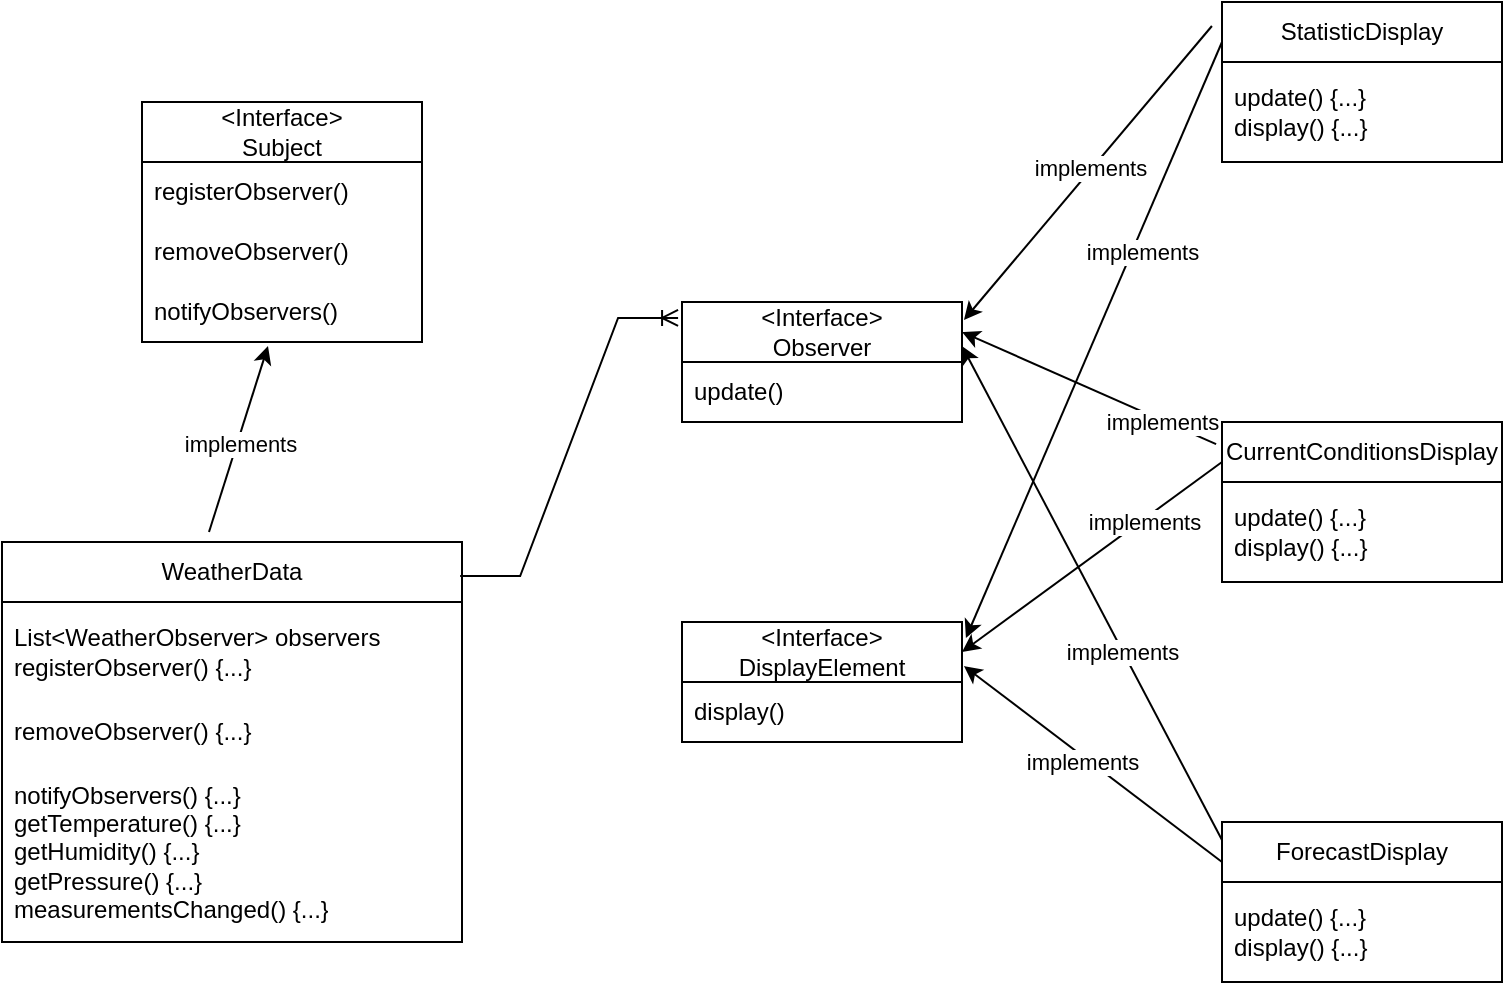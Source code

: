 <mxfile version="24.0.4" type="device">
  <diagram id="R2lEEEUBdFMjLlhIrx00" name="Page-1">
    <mxGraphModel dx="1026" dy="743" grid="1" gridSize="10" guides="1" tooltips="1" connect="1" arrows="1" fold="1" page="1" pageScale="1" pageWidth="850" pageHeight="1100" math="0" shadow="0" extFonts="Permanent Marker^https://fonts.googleapis.com/css?family=Permanent+Marker">
      <root>
        <mxCell id="0" />
        <mxCell id="1" parent="0" />
        <mxCell id="3wP5pg-CLS-yrImlzWJr-1" value="WeatherData" style="swimlane;fontStyle=0;childLayout=stackLayout;horizontal=1;startSize=30;horizontalStack=0;resizeParent=1;resizeParentMax=0;resizeLast=0;collapsible=1;marginBottom=0;whiteSpace=wrap;html=1;" parent="1" vertex="1">
          <mxGeometry x="40" y="320" width="230" height="200" as="geometry">
            <mxRectangle x="110" y="320" width="110" height="30" as="alternateBounds" />
          </mxGeometry>
        </mxCell>
        <mxCell id="3wP5pg-CLS-yrImlzWJr-2" value="&lt;div&gt;List&amp;lt;WeatherObserver&amp;gt; observers&lt;/div&gt;registerObserver() {...}" style="text;strokeColor=none;fillColor=none;align=left;verticalAlign=middle;spacingLeft=4;spacingRight=4;overflow=hidden;points=[[0,0.5],[1,0.5]];portConstraint=eastwest;rotatable=0;whiteSpace=wrap;html=1;" parent="3wP5pg-CLS-yrImlzWJr-1" vertex="1">
          <mxGeometry y="30" width="230" height="50" as="geometry" />
        </mxCell>
        <mxCell id="3wP5pg-CLS-yrImlzWJr-3" value="removeObserver() {...}" style="text;strokeColor=none;fillColor=none;align=left;verticalAlign=middle;spacingLeft=4;spacingRight=4;overflow=hidden;points=[[0,0.5],[1,0.5]];portConstraint=eastwest;rotatable=0;whiteSpace=wrap;html=1;" parent="3wP5pg-CLS-yrImlzWJr-1" vertex="1">
          <mxGeometry y="80" width="230" height="30" as="geometry" />
        </mxCell>
        <mxCell id="3wP5pg-CLS-yrImlzWJr-4" value="notifyObservers() {...}&lt;div&gt;getTemperature()&amp;nbsp;&lt;span style=&quot;background-color: initial;&quot;&gt;{...}&lt;/span&gt;&lt;br&gt;&lt;/div&gt;&lt;div&gt;getHumidity()&amp;nbsp;&lt;span style=&quot;background-color: initial;&quot;&gt;{...}&lt;/span&gt;&lt;br&gt;&lt;/div&gt;&lt;div&gt;getPressure()&amp;nbsp;&lt;span style=&quot;background-color: initial;&quot;&gt;{...}&lt;/span&gt;&lt;br&gt;&lt;/div&gt;&lt;div&gt;measurementsChanged()&amp;nbsp;&lt;span style=&quot;background-color: initial;&quot;&gt;{...}&lt;/span&gt;&lt;br&gt;&lt;/div&gt;" style="text;strokeColor=none;fillColor=none;align=left;verticalAlign=middle;spacingLeft=4;spacingRight=4;overflow=hidden;points=[[0,0.5],[1,0.5]];portConstraint=eastwest;rotatable=0;whiteSpace=wrap;html=1;" parent="3wP5pg-CLS-yrImlzWJr-1" vertex="1">
          <mxGeometry y="110" width="230" height="90" as="geometry" />
        </mxCell>
        <mxCell id="3wP5pg-CLS-yrImlzWJr-5" value="&amp;lt;Interface&amp;gt;&lt;div&gt;Subject&lt;/div&gt;" style="swimlane;fontStyle=0;childLayout=stackLayout;horizontal=1;startSize=30;horizontalStack=0;resizeParent=1;resizeParentMax=0;resizeLast=0;collapsible=1;marginBottom=0;whiteSpace=wrap;html=1;" parent="1" vertex="1">
          <mxGeometry x="110" y="100" width="140" height="120" as="geometry" />
        </mxCell>
        <mxCell id="3wP5pg-CLS-yrImlzWJr-6" value="registerObserver()" style="text;strokeColor=none;fillColor=none;align=left;verticalAlign=middle;spacingLeft=4;spacingRight=4;overflow=hidden;points=[[0,0.5],[1,0.5]];portConstraint=eastwest;rotatable=0;whiteSpace=wrap;html=1;" parent="3wP5pg-CLS-yrImlzWJr-5" vertex="1">
          <mxGeometry y="30" width="140" height="30" as="geometry" />
        </mxCell>
        <mxCell id="3wP5pg-CLS-yrImlzWJr-7" value="removeObserver()" style="text;strokeColor=none;fillColor=none;align=left;verticalAlign=middle;spacingLeft=4;spacingRight=4;overflow=hidden;points=[[0,0.5],[1,0.5]];portConstraint=eastwest;rotatable=0;whiteSpace=wrap;html=1;" parent="3wP5pg-CLS-yrImlzWJr-5" vertex="1">
          <mxGeometry y="60" width="140" height="30" as="geometry" />
        </mxCell>
        <mxCell id="3wP5pg-CLS-yrImlzWJr-8" value="notifyObservers()" style="text;strokeColor=none;fillColor=none;align=left;verticalAlign=middle;spacingLeft=4;spacingRight=4;overflow=hidden;points=[[0,0.5],[1,0.5]];portConstraint=eastwest;rotatable=0;whiteSpace=wrap;html=1;" parent="3wP5pg-CLS-yrImlzWJr-5" vertex="1">
          <mxGeometry y="90" width="140" height="30" as="geometry" />
        </mxCell>
        <mxCell id="3wP5pg-CLS-yrImlzWJr-9" value="" style="endArrow=classic;html=1;rounded=0;entryX=0.45;entryY=1.067;entryDx=0;entryDy=0;entryPerimeter=0;exitX=0.45;exitY=-0.025;exitDx=0;exitDy=0;exitPerimeter=0;" parent="1" source="3wP5pg-CLS-yrImlzWJr-1" target="3wP5pg-CLS-yrImlzWJr-8" edge="1">
          <mxGeometry width="50" height="50" relative="1" as="geometry">
            <mxPoint x="370" y="310" as="sourcePoint" />
            <mxPoint x="420" y="260" as="targetPoint" />
          </mxGeometry>
        </mxCell>
        <mxCell id="3wP5pg-CLS-yrImlzWJr-10" value="implements" style="edgeLabel;html=1;align=center;verticalAlign=middle;resizable=0;points=[];" parent="3wP5pg-CLS-yrImlzWJr-9" vertex="1" connectable="0">
          <mxGeometry x="-0.032" y="-1" relative="1" as="geometry">
            <mxPoint as="offset" />
          </mxGeometry>
        </mxCell>
        <mxCell id="3wP5pg-CLS-yrImlzWJr-11" value="&amp;lt;Interface&amp;gt;&lt;div&gt;Observer&lt;/div&gt;" style="swimlane;fontStyle=0;childLayout=stackLayout;horizontal=1;startSize=30;horizontalStack=0;resizeParent=1;resizeParentMax=0;resizeLast=0;collapsible=1;marginBottom=0;whiteSpace=wrap;html=1;" parent="1" vertex="1">
          <mxGeometry x="380" y="200" width="140" height="60" as="geometry" />
        </mxCell>
        <mxCell id="3wP5pg-CLS-yrImlzWJr-12" value="update()" style="text;strokeColor=none;fillColor=none;align=left;verticalAlign=middle;spacingLeft=4;spacingRight=4;overflow=hidden;points=[[0,0.5],[1,0.5]];portConstraint=eastwest;rotatable=0;whiteSpace=wrap;html=1;" parent="3wP5pg-CLS-yrImlzWJr-11" vertex="1">
          <mxGeometry y="30" width="140" height="30" as="geometry" />
        </mxCell>
        <mxCell id="3wP5pg-CLS-yrImlzWJr-15" value="StatisticDisplay" style="swimlane;fontStyle=0;childLayout=stackLayout;horizontal=1;startSize=30;horizontalStack=0;resizeParent=1;resizeParentMax=0;resizeLast=0;collapsible=1;marginBottom=0;whiteSpace=wrap;html=1;" parent="1" vertex="1">
          <mxGeometry x="650" y="50" width="140" height="80" as="geometry">
            <mxRectangle x="110" y="320" width="110" height="30" as="alternateBounds" />
          </mxGeometry>
        </mxCell>
        <mxCell id="3wP5pg-CLS-yrImlzWJr-18" value="&lt;div&gt;update() {...}&lt;br&gt;&lt;/div&gt;&lt;div&gt;display() {...}&lt;br&gt;&lt;/div&gt;" style="text;strokeColor=none;fillColor=none;align=left;verticalAlign=middle;spacingLeft=4;spacingRight=4;overflow=hidden;points=[[0,0.5],[1,0.5]];portConstraint=eastwest;rotatable=0;whiteSpace=wrap;html=1;" parent="3wP5pg-CLS-yrImlzWJr-15" vertex="1">
          <mxGeometry y="30" width="140" height="50" as="geometry" />
        </mxCell>
        <mxCell id="3wP5pg-CLS-yrImlzWJr-19" value="CurrentConditionsDisplay" style="swimlane;fontStyle=0;childLayout=stackLayout;horizontal=1;startSize=30;horizontalStack=0;resizeParent=1;resizeParentMax=0;resizeLast=0;collapsible=1;marginBottom=0;whiteSpace=wrap;html=1;" parent="1" vertex="1">
          <mxGeometry x="650" y="260" width="140" height="80" as="geometry">
            <mxRectangle x="110" y="320" width="110" height="30" as="alternateBounds" />
          </mxGeometry>
        </mxCell>
        <mxCell id="3wP5pg-CLS-yrImlzWJr-22" value="&lt;div&gt;update() {...}&lt;br&gt;&lt;/div&gt;&lt;div&gt;display() {...}&lt;br&gt;&lt;/div&gt;" style="text;strokeColor=none;fillColor=none;align=left;verticalAlign=middle;spacingLeft=4;spacingRight=4;overflow=hidden;points=[[0,0.5],[1,0.5]];portConstraint=eastwest;rotatable=0;whiteSpace=wrap;html=1;" parent="3wP5pg-CLS-yrImlzWJr-19" vertex="1">
          <mxGeometry y="30" width="140" height="50" as="geometry" />
        </mxCell>
        <mxCell id="3wP5pg-CLS-yrImlzWJr-23" value="ForecastDisplay" style="swimlane;fontStyle=0;childLayout=stackLayout;horizontal=1;startSize=30;horizontalStack=0;resizeParent=1;resizeParentMax=0;resizeLast=0;collapsible=1;marginBottom=0;whiteSpace=wrap;html=1;" parent="1" vertex="1">
          <mxGeometry x="650" y="460" width="140" height="80" as="geometry">
            <mxRectangle x="110" y="320" width="110" height="30" as="alternateBounds" />
          </mxGeometry>
        </mxCell>
        <mxCell id="3wP5pg-CLS-yrImlzWJr-26" value="&lt;div&gt;update() {...}&lt;br&gt;&lt;/div&gt;&lt;div&gt;display() {...}&lt;br&gt;&lt;/div&gt;" style="text;strokeColor=none;fillColor=none;align=left;verticalAlign=middle;spacingLeft=4;spacingRight=4;overflow=hidden;points=[[0,0.5],[1,0.5]];portConstraint=eastwest;rotatable=0;whiteSpace=wrap;html=1;" parent="3wP5pg-CLS-yrImlzWJr-23" vertex="1">
          <mxGeometry y="30" width="140" height="50" as="geometry" />
        </mxCell>
        <mxCell id="3wP5pg-CLS-yrImlzWJr-42" value="" style="edgeStyle=entityRelationEdgeStyle;fontSize=12;html=1;endArrow=ERoneToMany;rounded=0;exitX=0.996;exitY=0.085;exitDx=0;exitDy=0;exitPerimeter=0;entryX=-0.014;entryY=0.133;entryDx=0;entryDy=0;entryPerimeter=0;" parent="1" source="3wP5pg-CLS-yrImlzWJr-1" target="3wP5pg-CLS-yrImlzWJr-11" edge="1">
          <mxGeometry width="100" height="100" relative="1" as="geometry">
            <mxPoint x="330" y="350" as="sourcePoint" />
            <mxPoint x="430" y="250" as="targetPoint" />
          </mxGeometry>
        </mxCell>
        <mxCell id="3wP5pg-CLS-yrImlzWJr-43" value="&amp;lt;Interface&amp;gt;&lt;div&gt;DisplayElement&lt;/div&gt;" style="swimlane;fontStyle=0;childLayout=stackLayout;horizontal=1;startSize=30;horizontalStack=0;resizeParent=1;resizeParentMax=0;resizeLast=0;collapsible=1;marginBottom=0;whiteSpace=wrap;html=1;" parent="1" vertex="1">
          <mxGeometry x="380" y="360" width="140" height="60" as="geometry" />
        </mxCell>
        <mxCell id="3wP5pg-CLS-yrImlzWJr-44" value="display()" style="text;strokeColor=none;fillColor=none;align=left;verticalAlign=middle;spacingLeft=4;spacingRight=4;overflow=hidden;points=[[0,0.5],[1,0.5]];portConstraint=eastwest;rotatable=0;whiteSpace=wrap;html=1;" parent="3wP5pg-CLS-yrImlzWJr-43" vertex="1">
          <mxGeometry y="30" width="140" height="30" as="geometry" />
        </mxCell>
        <mxCell id="3wP5pg-CLS-yrImlzWJr-47" value="" style="endArrow=classic;html=1;rounded=0;entryX=1.007;entryY=0.15;entryDx=0;entryDy=0;entryPerimeter=0;exitX=-0.036;exitY=0.15;exitDx=0;exitDy=0;exitPerimeter=0;" parent="1" source="3wP5pg-CLS-yrImlzWJr-15" target="3wP5pg-CLS-yrImlzWJr-11" edge="1">
          <mxGeometry width="50" height="50" relative="1" as="geometry">
            <mxPoint x="550" y="130" as="sourcePoint" />
            <mxPoint x="579" y="37" as="targetPoint" />
          </mxGeometry>
        </mxCell>
        <mxCell id="3wP5pg-CLS-yrImlzWJr-48" value="implements" style="edgeLabel;html=1;align=center;verticalAlign=middle;resizable=0;points=[];" parent="3wP5pg-CLS-yrImlzWJr-47" vertex="1" connectable="0">
          <mxGeometry x="-0.032" y="-1" relative="1" as="geometry">
            <mxPoint as="offset" />
          </mxGeometry>
        </mxCell>
        <mxCell id="3wP5pg-CLS-yrImlzWJr-49" value="" style="endArrow=classic;html=1;rounded=0;entryX=1;entryY=0.25;entryDx=0;entryDy=0;exitX=-0.021;exitY=0.138;exitDx=0;exitDy=0;exitPerimeter=0;" parent="1" source="3wP5pg-CLS-yrImlzWJr-19" target="3wP5pg-CLS-yrImlzWJr-11" edge="1">
          <mxGeometry width="50" height="50" relative="1" as="geometry">
            <mxPoint x="655" y="72" as="sourcePoint" />
            <mxPoint x="531" y="219" as="targetPoint" />
          </mxGeometry>
        </mxCell>
        <mxCell id="3wP5pg-CLS-yrImlzWJr-50" value="implements" style="edgeLabel;html=1;align=center;verticalAlign=middle;resizable=0;points=[];" parent="3wP5pg-CLS-yrImlzWJr-49" vertex="1" connectable="0">
          <mxGeometry x="-0.032" y="-1" relative="1" as="geometry">
            <mxPoint x="34" y="17" as="offset" />
          </mxGeometry>
        </mxCell>
        <mxCell id="3wP5pg-CLS-yrImlzWJr-51" value="" style="endArrow=classic;html=1;rounded=0;entryX=1;entryY=0.367;entryDx=0;entryDy=0;entryPerimeter=0;exitX=0;exitY=0.113;exitDx=0;exitDy=0;exitPerimeter=0;" parent="1" source="3wP5pg-CLS-yrImlzWJr-23" target="3wP5pg-CLS-yrImlzWJr-11" edge="1">
          <mxGeometry width="50" height="50" relative="1" as="geometry">
            <mxPoint x="665" y="82" as="sourcePoint" />
            <mxPoint x="541" y="229" as="targetPoint" />
          </mxGeometry>
        </mxCell>
        <mxCell id="3wP5pg-CLS-yrImlzWJr-52" value="implements" style="edgeLabel;html=1;align=center;verticalAlign=middle;resizable=0;points=[];" parent="3wP5pg-CLS-yrImlzWJr-51" vertex="1" connectable="0">
          <mxGeometry x="-0.032" y="-1" relative="1" as="geometry">
            <mxPoint x="12" y="26" as="offset" />
          </mxGeometry>
        </mxCell>
        <mxCell id="3wP5pg-CLS-yrImlzWJr-53" value="" style="endArrow=classic;html=1;rounded=0;entryX=1.014;entryY=0.133;entryDx=0;entryDy=0;entryPerimeter=0;exitX=0;exitY=0.25;exitDx=0;exitDy=0;" parent="1" source="3wP5pg-CLS-yrImlzWJr-15" target="3wP5pg-CLS-yrImlzWJr-43" edge="1">
          <mxGeometry width="50" height="50" relative="1" as="geometry">
            <mxPoint x="675" y="92" as="sourcePoint" />
            <mxPoint x="551" y="239" as="targetPoint" />
          </mxGeometry>
        </mxCell>
        <mxCell id="3wP5pg-CLS-yrImlzWJr-54" value="implements" style="edgeLabel;html=1;align=center;verticalAlign=middle;resizable=0;points=[];" parent="3wP5pg-CLS-yrImlzWJr-53" vertex="1" connectable="0">
          <mxGeometry x="-0.032" y="-1" relative="1" as="geometry">
            <mxPoint x="23" y="-39" as="offset" />
          </mxGeometry>
        </mxCell>
        <mxCell id="3wP5pg-CLS-yrImlzWJr-55" value="" style="endArrow=classic;html=1;rounded=0;entryX=1;entryY=0.25;entryDx=0;entryDy=0;exitX=0;exitY=0.25;exitDx=0;exitDy=0;" parent="1" source="3wP5pg-CLS-yrImlzWJr-19" target="3wP5pg-CLS-yrImlzWJr-43" edge="1">
          <mxGeometry width="50" height="50" relative="1" as="geometry">
            <mxPoint x="685" y="102" as="sourcePoint" />
            <mxPoint x="561" y="249" as="targetPoint" />
          </mxGeometry>
        </mxCell>
        <mxCell id="3wP5pg-CLS-yrImlzWJr-56" value="implements" style="edgeLabel;html=1;align=center;verticalAlign=middle;resizable=0;points=[];" parent="3wP5pg-CLS-yrImlzWJr-55" vertex="1" connectable="0">
          <mxGeometry x="-0.032" y="-1" relative="1" as="geometry">
            <mxPoint x="24" y="-15" as="offset" />
          </mxGeometry>
        </mxCell>
        <mxCell id="3wP5pg-CLS-yrImlzWJr-57" value="" style="endArrow=classic;html=1;rounded=0;entryX=1.007;entryY=0.367;entryDx=0;entryDy=0;entryPerimeter=0;exitX=0;exitY=0.25;exitDx=0;exitDy=0;" parent="1" source="3wP5pg-CLS-yrImlzWJr-23" target="3wP5pg-CLS-yrImlzWJr-43" edge="1">
          <mxGeometry width="50" height="50" relative="1" as="geometry">
            <mxPoint x="695" y="112" as="sourcePoint" />
            <mxPoint x="571" y="259" as="targetPoint" />
          </mxGeometry>
        </mxCell>
        <mxCell id="3wP5pg-CLS-yrImlzWJr-58" value="implements" style="edgeLabel;html=1;align=center;verticalAlign=middle;resizable=0;points=[];" parent="3wP5pg-CLS-yrImlzWJr-57" vertex="1" connectable="0">
          <mxGeometry x="-0.032" y="-1" relative="1" as="geometry">
            <mxPoint x="-8" y="-2" as="offset" />
          </mxGeometry>
        </mxCell>
      </root>
    </mxGraphModel>
  </diagram>
</mxfile>

